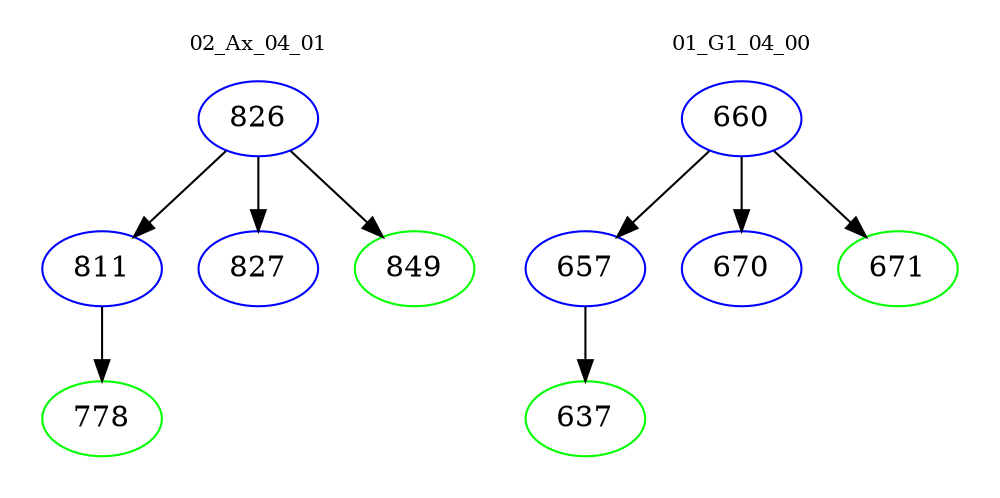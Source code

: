 digraph{
subgraph cluster_0 {
color = white
label = "02_Ax_04_01";
fontsize=10;
T0_826 [label="826", color="blue"]
T0_826 -> T0_811 [color="black"]
T0_811 [label="811", color="blue"]
T0_811 -> T0_778 [color="black"]
T0_778 [label="778", color="green"]
T0_826 -> T0_827 [color="black"]
T0_827 [label="827", color="blue"]
T0_826 -> T0_849 [color="black"]
T0_849 [label="849", color="green"]
}
subgraph cluster_1 {
color = white
label = "01_G1_04_00";
fontsize=10;
T1_660 [label="660", color="blue"]
T1_660 -> T1_657 [color="black"]
T1_657 [label="657", color="blue"]
T1_657 -> T1_637 [color="black"]
T1_637 [label="637", color="green"]
T1_660 -> T1_670 [color="black"]
T1_670 [label="670", color="blue"]
T1_660 -> T1_671 [color="black"]
T1_671 [label="671", color="green"]
}
}
